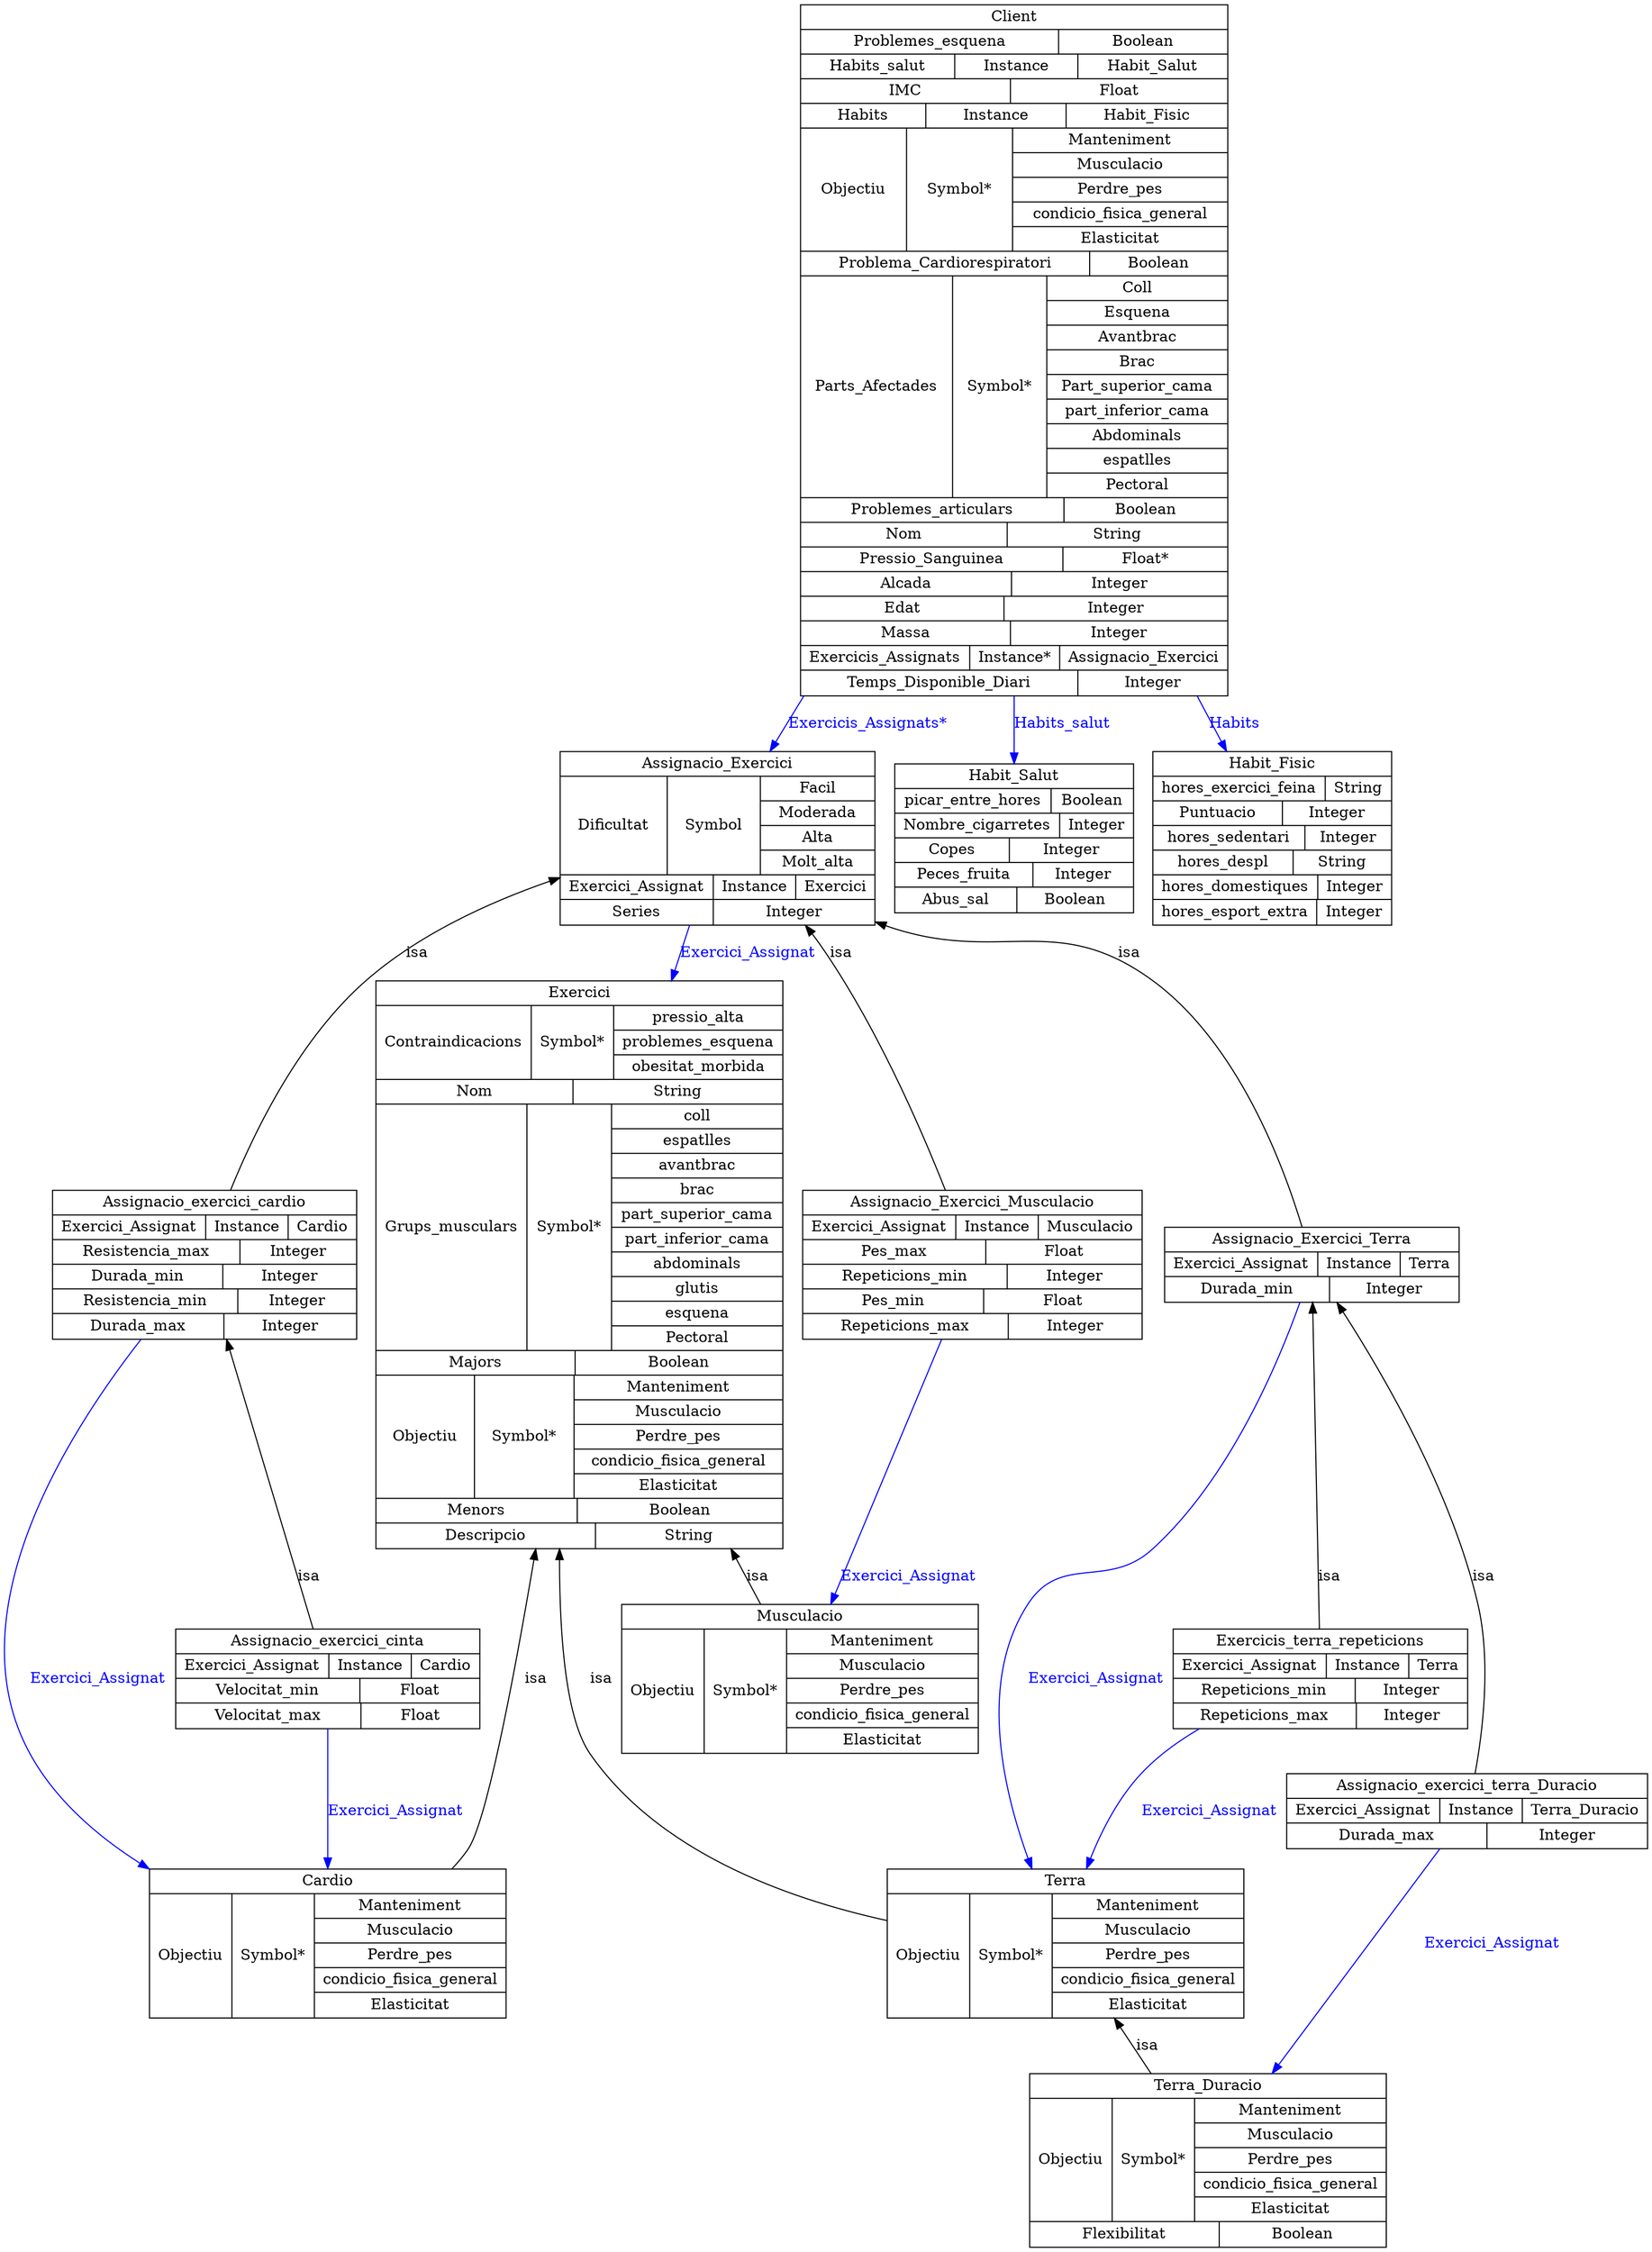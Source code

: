 digraph Ontologia {
	node [label="\N"];
	graph [bb="0,0,1295.3,2094"];
	Assignacio_exercici_cardio [label="{Assignacio_exercici_cardio|{Exercici_Assignat|Instance|{Cardio}}|{Resistencia_max|Integer}|{Durada_min|Integer}|{Resistencia_min\
|Integer}|{Durada_max|Integer}}", shape=record, color="0.0,0.0,0.0", fontcolor="0.0,0.0,0.0", pos="164.27,917", rects="46.773,963,281.77,986 46.773,940,163.77,963 163.77,940,226.77,963 226.77,940,281.77,963 46.773,917,191.77,940 191.77,917,281.77,\
940 46.773,894,178.77,917 178.77,894,281.77,917 46.773,871,189.77,894 189.77,871,281.77,894 46.773,848,180.77,871 180.77,848,281.77\
,871", width="3.2569", height="1.9306"];
	Assignacio_Exercici [label="{Assignacio_Exercici|{Dificultat|Symbol|{Facil|Moderada|Alta|Molt_alta}}|{Exercici_Assignat|Instance|{Exercici}}|{Series|Integer\
}}", shape=record, color="0.0,0.0,0.0", fontcolor="0.0,0.0,0.0", pos="608.27,1315", rects="487.27,1372.5,729.27,1395.5 487.27,1280.5,567.27,1372.5 567.27,1280.5,641.27,1372.5 641.27,1349.5,729.27,1372.5 641.27,1326.5,729.27\
,1349.5 641.27,1303.5,729.27,1326.5 641.27,1280.5,729.27,1303.5 487.27,1257.5,604.27,1280.5 604.27,1257.5,667.27,1280.5 667.27\
,1257.5,729.27,1280.5 487.27,1234.5,605.27,1257.5 605.27,1234.5,729.27,1257.5", width="3.3611", height="2.25"];
	Cardio [label="{Cardio|{Objectiu|Symbol*|{Manteniment|Musculacio|Perdre_pes|condicio_fisica_general|Elasticitat}}}", shape=record, color="0.0,0.0,0.0", fontcolor="0.0,0.0,0.0", pos="250.27,284", rects="110.27,330,390.27,353 110.27,215,174.27,330 174.27,215,241.27,330 241.27,307,390.27,330 241.27,284,390.27,307 241.27,261,390.27,\
284 241.27,238,390.27,261 241.27,215,390.27,238", width="3.8889", height="1.9306"];
	Exercici [label="{Exercici|{Contraindicacions|Symbol*|{pressio_alta|problemes_esquena|obesitat_morbida}}|{Nom|String}|{Grups_musculars|Symbol*|{coll\
|espatlles|avantbrac|brac|part_superior_cama|part_inferior_cama|abdominals|glutis|esquena|Pectoral}}|{Majors|Boolean}|{Objectiu\
|Symbol*|{Manteniment|Musculacio|Perdre_pes|condicio_fisica_general|Elasticitat}}|{Menors|Boolean}|{Descripcio|String}}", shape=record, color="0.0,0.0,0.0", fontcolor="0.0,0.0,0.0", pos="456.27,917", rects="299.77,1158.5,612.77,1181.5 299.77,1089.5,417.77,1158.5 417.77,1089.5,484.77,1158.5 484.77,1135.5,612.77,1158.5 484.77,1112.5,612.77\
,1135.5 484.77,1089.5,612.77,1112.5 299.77,1066.5,452.77,1089.5 452.77,1066.5,612.77,1089.5 299.77,836.5,415.77,1066.5 415.77\
,836.5,483.77,1066.5 483.77,1043.5,612.77,1066.5 483.77,1020.5,612.77,1043.5 483.77,997.5,612.77,1020.5 483.77,974.5,612.77,997.5\
 483.77,951.5,612.77,974.5 483.77,928.5,612.77,951.5 483.77,905.5,612.77,928.5 483.77,882.5,612.77,905.5 483.77,859.5,612.77,882.5\
 483.77,836.5,612.77,859.5 299.77,813.5,452.77,836.5 452.77,813.5,612.77,836.5 299.77,698.5,374.77,813.5 374.77,698.5,452.77\
,813.5 452.77,790.5,612.77,813.5 452.77,767.5,612.77,790.5 452.77,744.5,612.77,767.5 452.77,721.5,612.77,744.5 452.77,698.5,612.77\
,721.5 299.77,675.5,454.77,698.5 454.77,675.5,612.77,698.5 299.77,652.5,469.77,675.5 469.77,652.5,612.77,675.5", width="4.3403", height="7.3611"];
	Client [label="{Client|{Problemes_esquena|Boolean}|{Habits_salut|Instance|{Habit_Salut}}|{IMC|Float}|{Habits|Instance|{Habit_Fisic}}|{Objectiu|\
Symbol*|{Manteniment|Musculacio|Perdre_pes|condicio_fisica_general|Elasticitat}}|{Problema_Cardiorespiratori|Boolean}|{Parts_Afectades\
|Symbol*|{Coll|Esquena|Avantbrac|Brac|Part_superior_cama|part_inferior_cama|Abdominals|espatlles|Pectoral}}|{Problemes_articulars\
|Boolean}|{Nom|String}|{Pressio_Sanguinea|Float*}|{Alcada|Integer}|{Edat|Integer}|{Massa|Integer}|{Exercicis_Assignats|Instance\
*|{Assignacio_Exercici}}|{Temps_Disponible_Diari|Integer}}", shape=record, color="0.0,0.0,0.0", fontcolor="0.0,0.0,0.0", pos="837.27,1771", rects="672.27,2070,1002.3,2093 672.27,2047,870.27,2070 870.27,2047,1002.3,2070 672.27,2024,791.27,2047 791.27,2024,887.27,2047 887.27,2024\
,1002.3,2047 672.27,2001,836.27,2024 836.27,2001,1002.3,2024 672.27,1978,769.27,2001 769.27,1978,876.27,2001 876.27,1978,1002.3\
,2001 672.27,1863,752.27,1978 752.27,1863,836.27,1978 836.27,1955,1002.3,1978 836.27,1932,1002.3,1955 836.27,1909,1002.3,1932 \
836.27,1886,1002.3,1909 836.27,1863,1002.3,1886 672.27,1840,892.27,1863 892.27,1840,1002.3,1863 672.27,1633,789.27,1840 789.27,1633\
,864.27,1840 864.27,1817,1002.3,1840 864.27,1794,1002.3,1817 864.27,1771,1002.3,1794 864.27,1748,1002.3,1771 864.27,1725,1002.3\
,1748 864.27,1702,1002.3,1725 864.27,1679,1002.3,1702 864.27,1656,1002.3,1679 864.27,1633,1002.3,1656 672.27,1610,873.27,1633 \
873.27,1610,1002.3,1633 672.27,1587,834.27,1610 834.27,1587,1002.3,1610 672.27,1564,872.27,1587 872.27,1564,1002.3,1587 672.27,1541\
,837.27,1564 837.27,1541,1002.3,1564 672.27,1518,830.27,1541 830.27,1518,1002.3,1541 672.27,1495,836.27,1518 836.27,1495,1002.3\
,1518 672.27,1472,801.27,1495 801.27,1472,871.27,1495 871.27,1472,1002.3,1495 672.27,1449,888.27,1472 888.27,1449,1002.3,1472", width="4.5833", height="8.9583"];
	Habit_Salut [label="{Habit_Salut|{picar_entre_hores|Boolean}|{Nombre_cigarretes|Integer}|{Copes|Integer}|{Peces_fruita|Integer}|{Abus_sal|Boolean}}", shape=record, color="0.0,0.0,0.0", fontcolor="0.0,0.0,0.0", pos="837.27,1315", rects="747.77,1361,926.77,1384 747.77,1338,864.77,1361 864.77,1338,926.77,1361 747.77,1315,870.77,1338 870.77,1315,926.77,1338 747.77,1292\
,835.77,1315 835.77,1292,926.77,1315 747.77,1269,852.77,1292 852.77,1269,926.77,1292 747.77,1246,840.77,1269 840.77,1246,926.77\
,1269", width="2.4792", height="1.9306"];
	Habit_Fisic [label="{Habit_Fisic|{hores_exercici_feina|String}|{Puntuacio|Integer}|{hores_sedentari|Integer}|{hores_despl|String}|{hores_domestiques\
|Integer}|{hores_esport_extra|Integer}}", shape=record, color="0.0,0.0,0.0", fontcolor="0.0,0.0,0.0", pos="1035.3,1315", rects="944.77,1372.5,1125.8,1395.5 944.77,1349.5,1075.8,1372.5 1075.8,1349.5,1125.8,1372.5 944.77,1326.5,1043.8,1349.5 1043.8,1326.5,1125.8\
,1349.5 944.77,1303.5,1059.8,1326.5 1059.8,1303.5,1125.8,1326.5 944.77,1280.5,1052.8,1303.5 1052.8,1280.5,1125.8,1303.5 944.77\
,1257.5,1069.8,1280.5 1069.8,1257.5,1125.8,1280.5 944.77,1234.5,1069.8,1257.5 1069.8,1234.5,1125.8,1257.5", width="2.5069", height="2.25"];
	Terra_Duracio [label="{Terra_Duracio|{Objectiu|Symbol*|{Manteniment|Musculacio|Perdre_pes|condicio_fisica_general|Elasticitat}}|{Flexibilitat|Boolean}\
}", shape=record, color="0.0,0.0,0.0", fontcolor="0.0,0.0,0.0", pos="1020.3,81", rects="880.27,138.5,1160.3,161.5 880.27,23.5,944.27,138.5 944.27,23.5,1011.3,138.5 1011.3,115.5,1160.3,138.5 1011.3,92.5,1160.3,115.5 1011.3\
,69.5,1160.3,92.5 1011.3,46.5,1160.3,69.5 1011.3,23.5,1160.3,46.5 880.27,0.5,1026.3,23.5 1026.3,0.5,1160.3,23.5", width="3.8889", height="2.25"];
	Terra [label="{Terra|{Objectiu|Symbol*|{Manteniment|Musculacio|Perdre_pes|condicio_fisica_general|Elasticitat}}}", shape=record, color="0.0,0.0,0.0", fontcolor="0.0,0.0,0.0", pos="846.27,284", rects="706.27,330,986.27,353 706.27,215,770.27,330 770.27,215,837.27,330 837.27,307,986.27,330 837.27,284,986.27,307 837.27,261,986.27,\
284 837.27,238,986.27,261 837.27,215,986.27,238", width="3.8889", height="1.9306"];
	Assignacio_exercici_cinta [label="{Assignacio_exercici_cinta|{Exercici_Assignat|Instance|{Cardio}}|{Velocitat_min|Float}|{Velocitat_max|Float}}", shape=record, color="0.0,0.0,0.0", fontcolor="0.0,0.0,0.0", pos="250.27,530", rects="132.77,553,367.77,576 132.77,530,249.77,553 249.77,530,312.77,553 312.77,530,367.77,553 132.77,507,274.77,530 274.77,507,367.77,\
530 132.77,484,275.77,507 275.77,484,367.77,507", width="3.2569", height="1.2917"];
	Assignacio_exercici_terra_Duracio [label="{Assignacio_exercici_terra_Duracio|{Exercici_Assignat|Instance|{Terra_Duracio}}|{Durada_max|Integer}}", shape=record, color="0.0,0.0,0.0", fontcolor="0.0,0.0,0.0", pos="1156.3,407", rects="1017.3,418.5,1295.3,441.5 1017.3,395.5,1134.3,418.5 1134.3,395.5,1197.3,418.5 1197.3,395.5,1295.3,418.5 1017.3,372.5,1172.3,395.5\
 1172.3,372.5,1295.3,395.5", width="3.8611", height="0.97222"];
	Assignacio_Exercici_Terra [label="{Assignacio_Exercici_Terra|{Exercici_Assignat|Instance|{Terra}}|{Durada_min|Integer}}", shape=record, color="0.0,0.0,0.0", fontcolor="0.0,0.0,0.0", pos="1027.3,917", rects="913.77,928.5,1140.8,951.5 913.77,905.5,1030.8,928.5 1030.8,905.5,1093.8,928.5 1093.8,905.5,1140.8,928.5 913.77,882.5,1041.8,905.5\
 1041.8,882.5,1140.8,905.5", width="3.1458", height="0.97222"];
	Assignacio_Exercici_Musculacio [label="{Assignacio_Exercici_Musculacio|{Exercici_Assignat|Instance|{Musculacio}}|{Pes_max|Float}|{Repeticions_min|Integer}|{Pes_min|Float\
}|{Repeticions_max|Integer}}", shape=record, color="0.0,0.0,0.0", fontcolor="0.0,0.0,0.0", pos="761.27,917", rects="630.77,963,891.77,986 630.77,940,747.77,963 747.77,940,810.77,963 810.77,940,891.77,963 630.77,917,772.77,940 772.77,917,891.77,\
940 630.77,894,788.77,917 788.77,894,891.77,917 630.77,871,770.77,894 770.77,871,891.77,894 630.77,848,789.77,871 789.77,848,891.77\
,871", width="3.6181", height="1.9306"];
	Musculacio [label="{Musculacio|{Objectiu|Symbol*|{Manteniment|Musculacio|Perdre_pes|condicio_fisica_general|Elasticitat}}}", shape=record, color="0.0,0.0,0.0", fontcolor="0.0,0.0,0.0", pos="630.27,530", rects="490.27,576,770.27,599 490.27,461,554.27,576 554.27,461,621.27,576 621.27,553,770.27,576 621.27,530,770.27,553 621.27,507,770.27,\
530 621.27,484,770.27,507 621.27,461,770.27,484", width="3.8889", height="1.9306"];
	Exercicis_terra_repeticions [label="{Exercicis_terra_repeticions|{Exercici_Assignat|Instance|{Terra}}|{Repeticions_min|Integer}|{Repeticions_max|Integer}}", shape=record, color="0.0,0.0,0.0", fontcolor="0.0,0.0,0.0", pos="1039.3,530", rects="925.77,553,1152.8,576 925.77,530,1042.8,553 1042.8,530,1105.8,553 1105.8,530,1152.8,553 925.77,507,1066.8,530 1066.8,507,1152.8,\
530 925.77,484,1067.8,507 1067.8,484,1152.8,507", width="3.1458", height="1.2917"];
	Assignacio_Exercici -> Assignacio_exercici_cardio [dir=back, label=isa, color="0.0,0.0,0.0", fontcolor="0.0,0.0,0.0", pos="s,487.03,1286.3 477.44,1283.3 414.65,1263.1 342.02,1231.1 290.27,1182 234.01,1128.6 200.03,1044.9 181.77,986.13", lp="334.27,1208"];
	Assignacio_exercici_cardio -> Cardio [label=Exercici_Assignat, color="0.6666667,1.0,1.0", fontcolor="0.6666667,1.0,1.0", style=filled, pos="e,121.04,353 111.89,847.8 48.538,756.39 -42.08,590.52 22.273,460 42.275,419.43 76.697,385.65 112.82,358.94", lp="72.773,530"];
	Exercici -> Cardio [dir=back, label=isa, color="0.0,0.0,0.0", fontcolor="0.0,0.0,0.0", pos="s,425.7,652.32 424.19,642.28 407.36,531.33 384.18,418.46 355.27,372 351.21,365.47 346.48,359.19 341.33,353.21", lp="424.27,530"];
	Client -> Habit_Salut [label=Habits_salut, color="0.6666667,1.0,1.0", fontcolor="0.6666667,1.0,1.0", style=filled, pos="e,837.27,1384.2 837.27,1448.8 837.27,1429.3 837.27,1410.8 837.27,1394.3", lp="872.27,1422"];
	Client -> Habit_Fisic [label=Habits, color="0.6666667,1.0,1.0", fontcolor="0.6666667,1.0,1.0", style=filled, pos="e,1000.5,1395.8 977.34,1448.8 984.06,1433.4 990.47,1418.7 996.42,1405.1", lp="1010.8,1422"];
	Client -> Assignacio_Exercici [label="Exercicis_Assignats*", color="0.6666667,1.0,1.0", fontcolor="0.6666667,1.0,1.0", style=filled, pos="e,648.54,1395.8 675.28,1448.8 667.51,1433.4 660.09,1418.7 653.21,1405.1", lp="723.27,1422"];
	Terra -> Terra_Duracio [dir=back, label=isa, color="0.0,0.0,0.0", fontcolor="0.0,0.0,0.0", pos="s,905.18,214.95 911.84,207.26 924.7,192.4 938.23,176.77 951.21,161.78", lp="941.27,188"];
	Assignacio_exercici_cardio -> Assignacio_exercici_cinta [dir=back, label=isa, color="0.0,0.0,0.0", fontcolor="0.0,0.0,0.0", pos="s,179.55,847.61 181.75,837.74 199.33,759.04 225.83,640.41 240.18,576.18", lp="238.27,626"];
	Assignacio_exercici_cinta -> Cardio [label=Exercici_Assignat, color="0.6666667,1.0,1.0", fontcolor="0.6666667,1.0,1.0", style=filled, pos="e,250.27,353.29 250.27,483.96 250.27,450.27 250.27,403.33 250.27,363.51", lp="300.77,407"];
	Assignacio_Exercici_Terra -> Assignacio_exercici_terra_Duracio [dir=back, label=isa, color="0.0,0.0,0.0", fontcolor="0.0,0.0,0.0", pos="s,1046.9,882.4 1051.9,873.38 1084.5,814.29 1140.3,703.1 1161.3,600 1172.4,545.43 1166.9,480.35 1161.7,441.7", lp="1164.3,626"];
	Assignacio_exercici_terra_Duracio -> Terra_Duracio [label=Exercici_Assignat, color="0.6666667,1.0,1.0", fontcolor="0.6666667,1.0,1.0", style=filled, pos="e,1053.7,161.72 1142.1,372.24 1122.3,325.03 1085.6,237.59 1057.6,170.98", lp="1183.8,284"];
	Assignacio_Exercici -> Assignacio_Exercici_Terra [dir=back, label=isa, color="0.0,0.0,0.0", fontcolor="0.0,0.0,0.0", pos="s,729.42,1238.7 738.66,1234.3 738.86,1234.2 739.07,1234.1 739.27,1234 807.61,1202.6 843.61,1231.4 900.27,1182 971.94,1119.5 1006.7\
,1007.4 1020.2,951.57", lp="882.27,1208"];
	Assignacio_Exercici_Terra -> Terra [label=Exercici_Assignat, color="0.6666667,1.0,1.0", fontcolor="0.6666667,1.0,1.0", style=filled, pos="e,818.41,353.22 1017.9,882.49 1001.5,828.68 963.19,721.96 900.27,652 870.91,619.35 837.64,638.36 816.27,600 775.69,527.16 793.78\
,429.96 815.23,362.89", lp="866.77,530"];
	Assignacio_Exercici -> Assignacio_Exercici_Musculacio [dir=back, label=isa, color="0.0,0.0,0.0", fontcolor="0.0,0.0,0.0", pos="s,663.83,1234.4 668.61,1225.5 670.24,1222.3 671.8,1219.1 673.27,1216 708.44,1140.6 733.18,1047.9 747.29,986.07", lp="687.27,1208"];
	Assignacio_Exercici_Musculacio -> Musculacio [label=Exercici_Assignat, color="0.6666667,1.0,1.0", fontcolor="0.6666667,1.0,1.0", style=filled, pos="e,653.44,599.07 738,847.61 715.22,780.64 680.54,678.74 656.72,608.73", lp="711.77,626"];
	Assignacio_Exercici -> Exercici [label=Exercici_Assignat, color="0.6666667,1.0,1.0", fontcolor="0.6666667,1.0,1.0", style=filled, pos="e,557.49,1181.7 577.7,1234.3 572.56,1221 566.99,1206.5 561.16,1191.2", lp="618.77,1208"];
	Assignacio_Exercici_Terra -> Exercicis_terra_repeticions [dir=back, label=isa, color="0.0,0.0,0.0", fontcolor="0.0,0.0,0.0", pos="s,1028.3,882.17 1028.6,871.83 1030.9,798.02 1035.6,650.38 1037.9,576.01", lp="1044.3,626"];
	Exercicis_terra_repeticions -> Terra [label=Exercici_Assignat, color="0.6666667,1.0,1.0", fontcolor="0.6666667,1.0,1.0", style=filled, pos="e,862.68,353.17 953.68,483.8 936.67,471.93 920.12,457.91 907.27,442 888.78,419.1 875.4,389.95 865.97,362.99", lp="957.77,407"];
	Exercici -> Terra [dir=back, label=isa, color="0.0,0.0,0.0", fontcolor="0.0,0.0,0.0", pos="s,438.07,652.49 438.02,642.46 437.92,564.43 444.36,491.92 465.27,460 518.82,378.26 620.99,334.12 706.05,310.63", lp="473.27,530"];
	Exercici -> Musculacio [dir=back, label=isa, color="0.0,0.0,0.0", fontcolor="0.0,0.0,0.0", pos="s,575.46,652.29 579.66,642.98 586.73,627.34 593.41,612.56 599.46,599.18", lp="596.27,626"];
}
